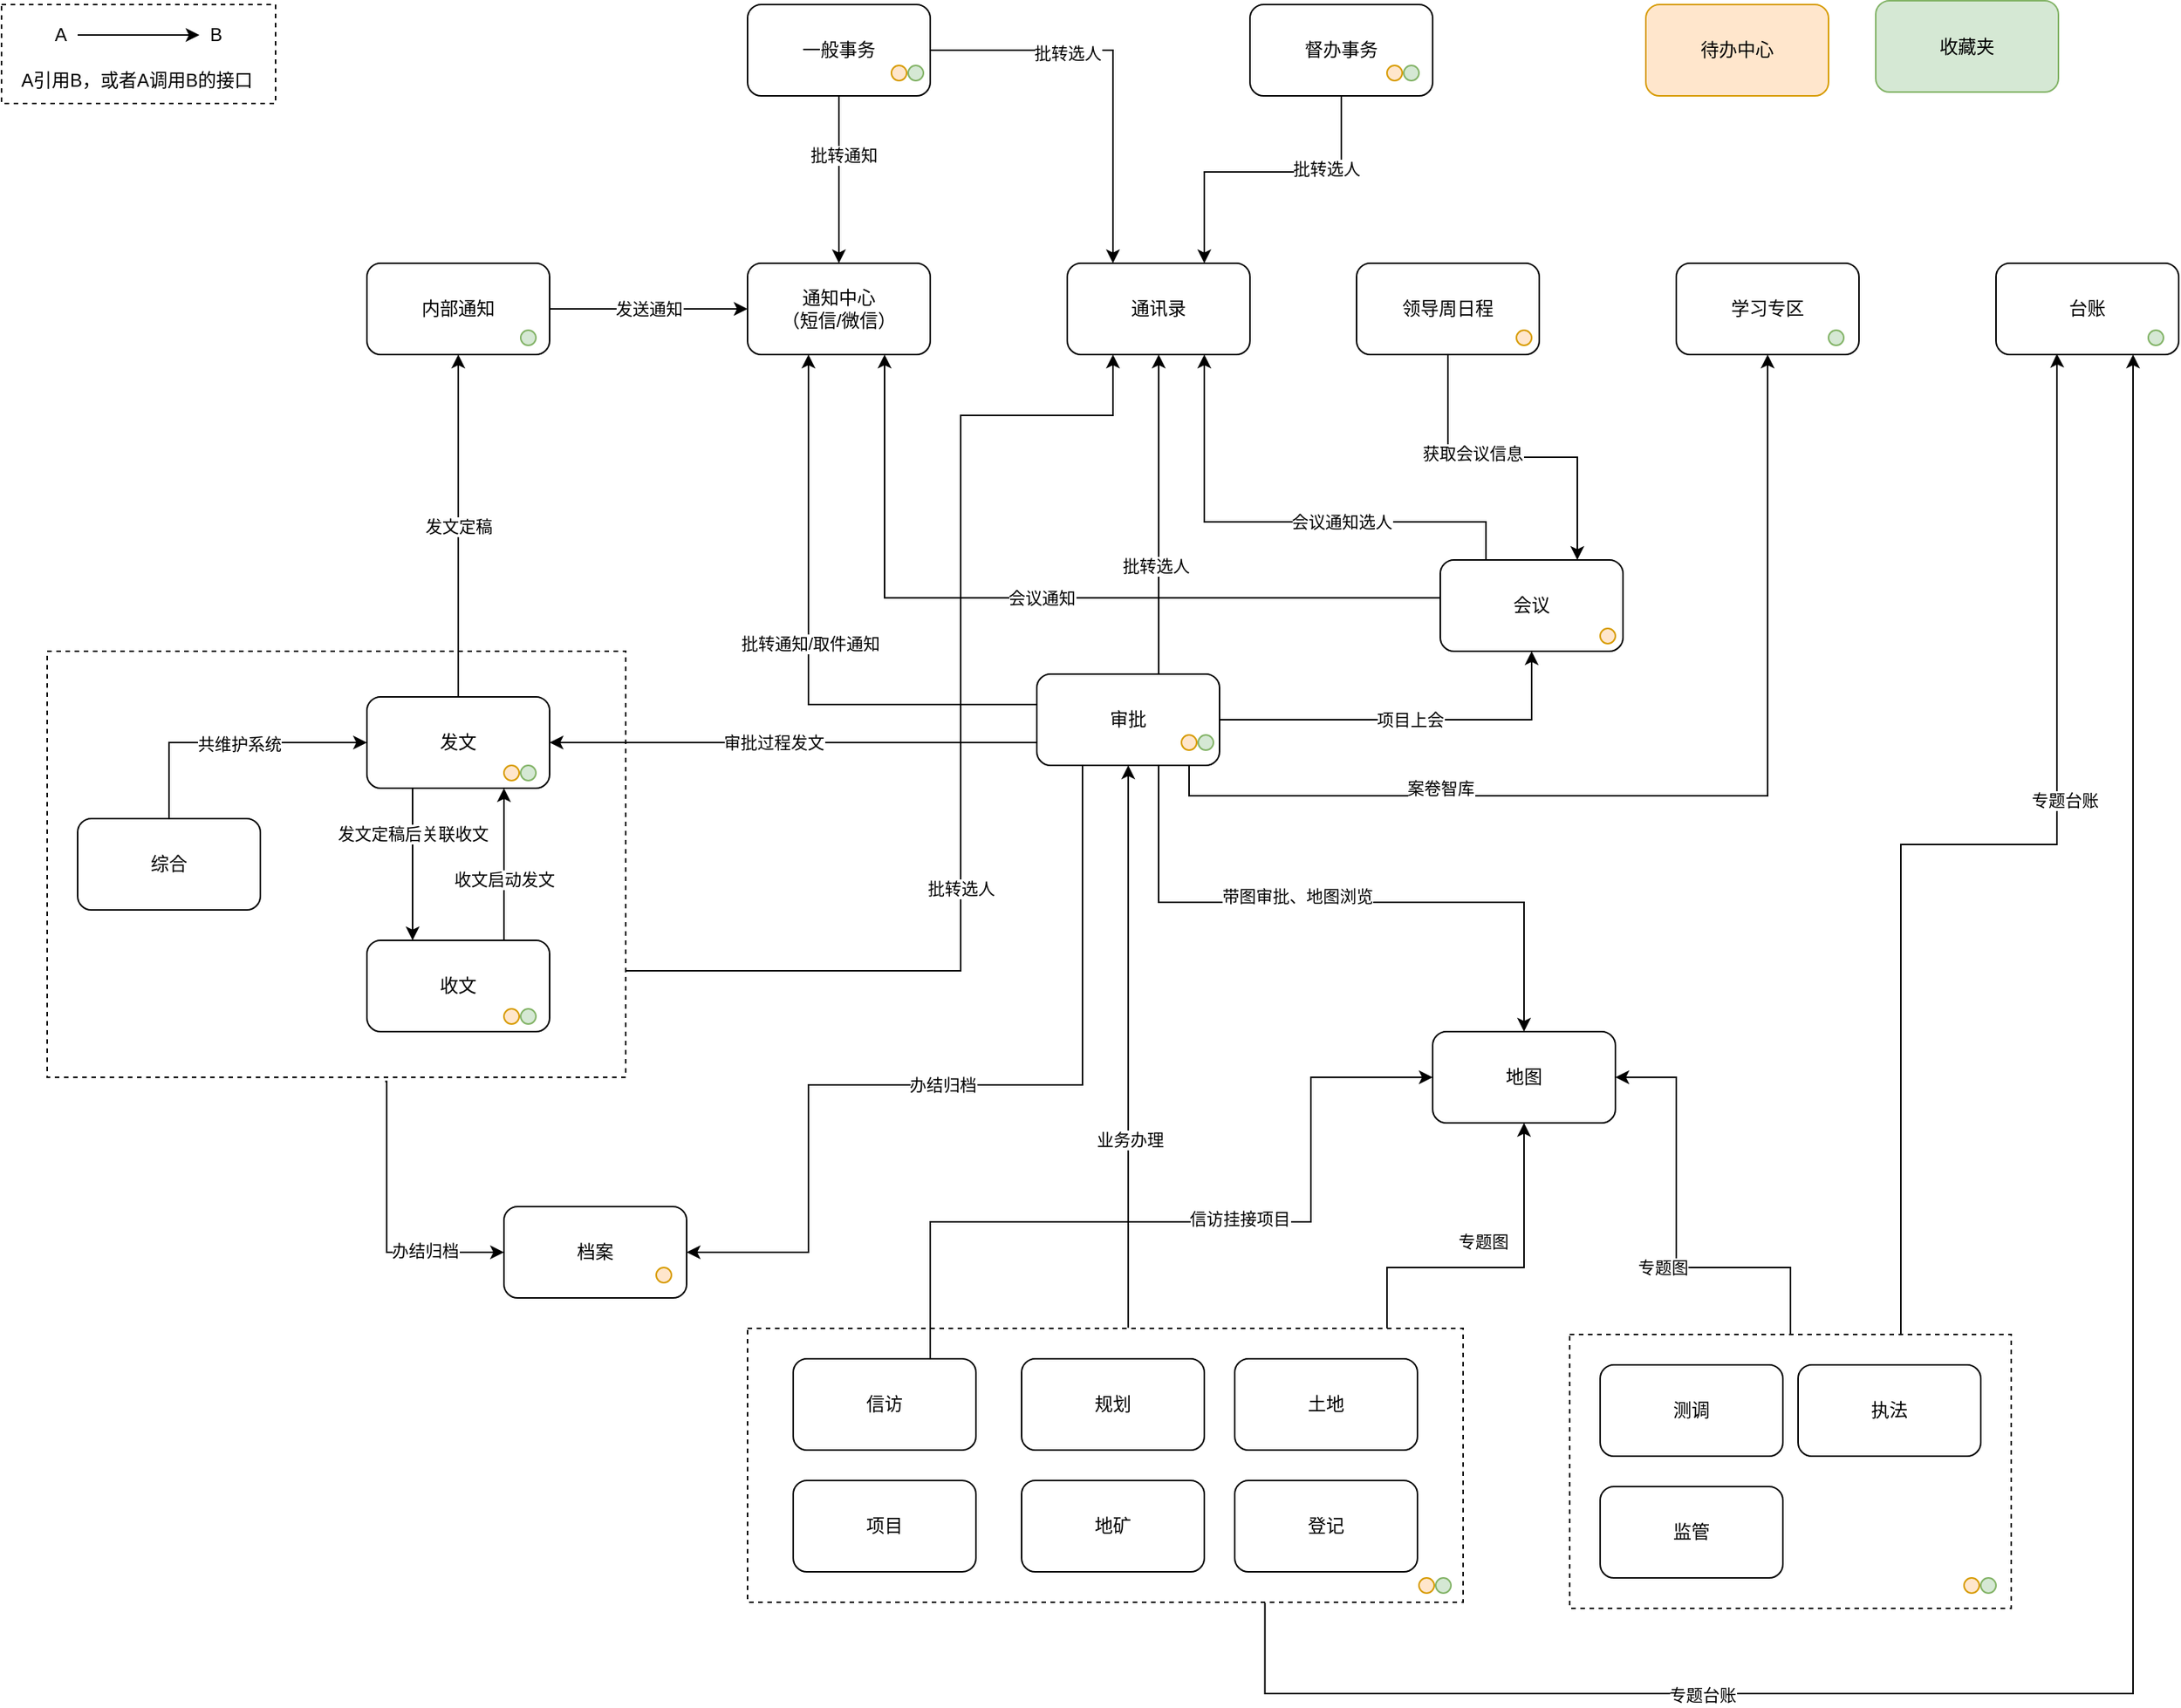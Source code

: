 <mxfile version="20.2.7" type="github">
  <diagram id="lFj56GWqkKB7L1kMhn9B" name="第 1 页">
    <mxGraphModel dx="1778" dy="2163" grid="1" gridSize="10" guides="1" tooltips="1" connect="1" arrows="1" fold="1" page="1" pageScale="1" pageWidth="1654" pageHeight="1169" math="0" shadow="0">
      <root>
        <mxCell id="0" />
        <mxCell id="1" parent="0" />
        <mxCell id="_zRB16z99-tlWJZlGZC0-144" value="" style="rounded=0;whiteSpace=wrap;html=1;dashed=1;" vertex="1" parent="1">
          <mxGeometry x="70" y="-1140" width="180" height="65" as="geometry" />
        </mxCell>
        <mxCell id="_zRB16z99-tlWJZlGZC0-65" style="edgeStyle=orthogonalEdgeStyle;rounded=0;orthogonalLoop=1;jettySize=auto;html=1;exitX=0.75;exitY=0;exitDx=0;exitDy=0;entryX=0.333;entryY=0.992;entryDx=0;entryDy=0;entryPerimeter=0;" edge="1" parent="1" source="_zRB16z99-tlWJZlGZC0-62" target="_zRB16z99-tlWJZlGZC0-40">
          <mxGeometry relative="1" as="geometry">
            <Array as="points">
              <mxPoint x="1318" y="-588" />
              <mxPoint x="1420" y="-588" />
              <mxPoint x="1420" y="-909" />
            </Array>
          </mxGeometry>
        </mxCell>
        <mxCell id="_zRB16z99-tlWJZlGZC0-77" value="专题台账" style="edgeLabel;html=1;align=center;verticalAlign=middle;resizable=0;points=[];" vertex="1" connectable="0" parent="_zRB16z99-tlWJZlGZC0-65">
          <mxGeometry x="0.216" y="-5" relative="1" as="geometry">
            <mxPoint as="offset" />
          </mxGeometry>
        </mxCell>
        <mxCell id="_zRB16z99-tlWJZlGZC0-67" style="edgeStyle=orthogonalEdgeStyle;rounded=0;orthogonalLoop=1;jettySize=auto;html=1;entryX=1;entryY=0.5;entryDx=0;entryDy=0;" edge="1" parent="1" source="_zRB16z99-tlWJZlGZC0-62" target="_zRB16z99-tlWJZlGZC0-41">
          <mxGeometry relative="1" as="geometry">
            <Array as="points">
              <mxPoint x="1245" y="-310" />
              <mxPoint x="1170" y="-310" />
              <mxPoint x="1170" y="-435" />
            </Array>
          </mxGeometry>
        </mxCell>
        <mxCell id="_zRB16z99-tlWJZlGZC0-76" value="专题图" style="edgeLabel;html=1;align=center;verticalAlign=middle;resizable=0;points=[];" vertex="1" connectable="0" parent="_zRB16z99-tlWJZlGZC0-67">
          <mxGeometry x="-0.472" y="-4" relative="1" as="geometry">
            <mxPoint x="-53" y="4" as="offset" />
          </mxGeometry>
        </mxCell>
        <mxCell id="_zRB16z99-tlWJZlGZC0-62" value="" style="rounded=0;whiteSpace=wrap;html=1;dashed=1;" vertex="1" parent="1">
          <mxGeometry x="1100" y="-266" width="290" height="180" as="geometry" />
        </mxCell>
        <mxCell id="_zRB16z99-tlWJZlGZC0-63" style="edgeStyle=orthogonalEdgeStyle;rounded=0;orthogonalLoop=1;jettySize=auto;html=1;exitX=0.532;exitY=-0.002;exitDx=0;exitDy=0;exitPerimeter=0;" edge="1" parent="1" source="_zRB16z99-tlWJZlGZC0-61" target="_zRB16z99-tlWJZlGZC0-11">
          <mxGeometry relative="1" as="geometry">
            <Array as="points" />
          </mxGeometry>
        </mxCell>
        <mxCell id="_zRB16z99-tlWJZlGZC0-70" value="业务办理" style="edgeLabel;html=1;align=center;verticalAlign=middle;resizable=0;points=[];" vertex="1" connectable="0" parent="_zRB16z99-tlWJZlGZC0-63">
          <mxGeometry x="-0.33" y="-1" relative="1" as="geometry">
            <mxPoint as="offset" />
          </mxGeometry>
        </mxCell>
        <mxCell id="_zRB16z99-tlWJZlGZC0-64" style="edgeStyle=orthogonalEdgeStyle;rounded=0;orthogonalLoop=1;jettySize=auto;html=1;entryX=0.75;entryY=1;entryDx=0;entryDy=0;exitX=0.723;exitY=1.002;exitDx=0;exitDy=0;exitPerimeter=0;" edge="1" parent="1" source="_zRB16z99-tlWJZlGZC0-61" target="_zRB16z99-tlWJZlGZC0-40">
          <mxGeometry relative="1" as="geometry">
            <mxPoint x="900" y="-271" as="sourcePoint" />
            <Array as="points">
              <mxPoint x="900" y="-30" />
              <mxPoint x="1470" y="-30" />
            </Array>
          </mxGeometry>
        </mxCell>
        <mxCell id="_zRB16z99-tlWJZlGZC0-71" value="专题台账" style="edgeLabel;html=1;align=center;verticalAlign=middle;resizable=0;points=[];" vertex="1" connectable="0" parent="_zRB16z99-tlWJZlGZC0-64">
          <mxGeometry x="-0.541" y="-1" relative="1" as="geometry">
            <mxPoint as="offset" />
          </mxGeometry>
        </mxCell>
        <mxCell id="_zRB16z99-tlWJZlGZC0-78" style="edgeStyle=orthogonalEdgeStyle;rounded=0;orthogonalLoop=1;jettySize=auto;html=1;entryX=0.5;entryY=1;entryDx=0;entryDy=0;" edge="1" parent="1" source="_zRB16z99-tlWJZlGZC0-61" target="_zRB16z99-tlWJZlGZC0-41">
          <mxGeometry relative="1" as="geometry">
            <Array as="points">
              <mxPoint x="980" y="-310" />
              <mxPoint x="1070" y="-310" />
            </Array>
          </mxGeometry>
        </mxCell>
        <mxCell id="_zRB16z99-tlWJZlGZC0-79" value="专题图" style="edgeLabel;html=1;align=center;verticalAlign=middle;resizable=0;points=[];" vertex="1" connectable="0" parent="_zRB16z99-tlWJZlGZC0-78">
          <mxGeometry x="0.318" y="1" relative="1" as="geometry">
            <mxPoint x="-26" y="1" as="offset" />
          </mxGeometry>
        </mxCell>
        <mxCell id="_zRB16z99-tlWJZlGZC0-61" value="" style="rounded=0;whiteSpace=wrap;html=1;dashed=1;" vertex="1" parent="1">
          <mxGeometry x="560" y="-270" width="470" height="180" as="geometry" />
        </mxCell>
        <mxCell id="_zRB16z99-tlWJZlGZC0-24" style="edgeStyle=orthogonalEdgeStyle;rounded=0;orthogonalLoop=1;jettySize=auto;html=1;exitX=0.584;exitY=1.01;exitDx=0;exitDy=0;entryX=0;entryY=0.5;entryDx=0;entryDy=0;exitPerimeter=0;" edge="1" parent="1" source="_zRB16z99-tlWJZlGZC0-23" target="_zRB16z99-tlWJZlGZC0-14">
          <mxGeometry relative="1" as="geometry">
            <Array as="points">
              <mxPoint x="323" y="-320" />
            </Array>
          </mxGeometry>
        </mxCell>
        <mxCell id="_zRB16z99-tlWJZlGZC0-25" value="办结归档" style="edgeLabel;html=1;align=center;verticalAlign=middle;resizable=0;points=[];" vertex="1" connectable="0" parent="_zRB16z99-tlWJZlGZC0-24">
          <mxGeometry x="0.456" y="1" relative="1" as="geometry">
            <mxPoint as="offset" />
          </mxGeometry>
        </mxCell>
        <mxCell id="_zRB16z99-tlWJZlGZC0-36" style="edgeStyle=orthogonalEdgeStyle;rounded=0;orthogonalLoop=1;jettySize=auto;html=1;exitX=1;exitY=0.75;exitDx=0;exitDy=0;entryX=0.25;entryY=1;entryDx=0;entryDy=0;" edge="1" parent="1" source="_zRB16z99-tlWJZlGZC0-23" target="_zRB16z99-tlWJZlGZC0-28">
          <mxGeometry relative="1" as="geometry">
            <Array as="points">
              <mxPoint x="700" y="-505" />
              <mxPoint x="700" y="-870" />
              <mxPoint x="800" y="-870" />
            </Array>
          </mxGeometry>
        </mxCell>
        <mxCell id="_zRB16z99-tlWJZlGZC0-37" value="批转选人" style="edgeLabel;html=1;align=center;verticalAlign=middle;resizable=0;points=[];" vertex="1" connectable="0" parent="_zRB16z99-tlWJZlGZC0-36">
          <mxGeometry x="-0.038" y="-1" relative="1" as="geometry">
            <mxPoint x="-1" y="74" as="offset" />
          </mxGeometry>
        </mxCell>
        <mxCell id="_zRB16z99-tlWJZlGZC0-23" value="" style="rounded=0;whiteSpace=wrap;html=1;dashed=1;" vertex="1" parent="1">
          <mxGeometry x="100" y="-715" width="380" height="280" as="geometry" />
        </mxCell>
        <mxCell id="_zRB16z99-tlWJZlGZC0-9" value="发送通知" style="rounded=0;orthogonalLoop=1;jettySize=auto;html=1;exitX=1;exitY=0.5;exitDx=0;exitDy=0;entryX=0;entryY=0.5;entryDx=0;entryDy=0;edgeStyle=orthogonalEdgeStyle;" edge="1" parent="1" source="_zRB16z99-tlWJZlGZC0-1" target="_zRB16z99-tlWJZlGZC0-7">
          <mxGeometry relative="1" as="geometry" />
        </mxCell>
        <mxCell id="_zRB16z99-tlWJZlGZC0-1" value="内部通知" style="rounded=1;whiteSpace=wrap;html=1;" vertex="1" parent="1">
          <mxGeometry x="310" y="-970" width="120" height="60" as="geometry" />
        </mxCell>
        <mxCell id="_zRB16z99-tlWJZlGZC0-3" value="发文定稿" style="edgeStyle=orthogonalEdgeStyle;rounded=0;orthogonalLoop=1;jettySize=auto;html=1;entryX=0.5;entryY=1;entryDx=0;entryDy=0;" edge="1" parent="1" source="_zRB16z99-tlWJZlGZC0-2" target="_zRB16z99-tlWJZlGZC0-1">
          <mxGeometry relative="1" as="geometry" />
        </mxCell>
        <mxCell id="_zRB16z99-tlWJZlGZC0-6" value="发文定稿后关联收文" style="edgeStyle=orthogonalEdgeStyle;rounded=0;orthogonalLoop=1;jettySize=auto;html=1;exitX=0.25;exitY=1;exitDx=0;exitDy=0;entryX=0.25;entryY=0;entryDx=0;entryDy=0;" edge="1" parent="1" source="_zRB16z99-tlWJZlGZC0-2" target="_zRB16z99-tlWJZlGZC0-4">
          <mxGeometry x="-0.4" relative="1" as="geometry">
            <mxPoint as="offset" />
          </mxGeometry>
        </mxCell>
        <mxCell id="_zRB16z99-tlWJZlGZC0-2" value="发文" style="rounded=1;whiteSpace=wrap;html=1;" vertex="1" parent="1">
          <mxGeometry x="310" y="-685" width="120" height="60" as="geometry" />
        </mxCell>
        <mxCell id="_zRB16z99-tlWJZlGZC0-5" value="收文启动发文" style="edgeStyle=orthogonalEdgeStyle;rounded=0;orthogonalLoop=1;jettySize=auto;html=1;entryX=0.75;entryY=1;entryDx=0;entryDy=0;exitX=0.75;exitY=0;exitDx=0;exitDy=0;" edge="1" parent="1" source="_zRB16z99-tlWJZlGZC0-4" target="_zRB16z99-tlWJZlGZC0-2">
          <mxGeometry x="-0.2" relative="1" as="geometry">
            <Array as="points">
              <mxPoint x="400" y="-555" />
              <mxPoint x="400" y="-555" />
            </Array>
            <mxPoint as="offset" />
          </mxGeometry>
        </mxCell>
        <mxCell id="_zRB16z99-tlWJZlGZC0-4" value="收文" style="rounded=1;whiteSpace=wrap;html=1;" vertex="1" parent="1">
          <mxGeometry x="310" y="-525" width="120" height="60" as="geometry" />
        </mxCell>
        <mxCell id="_zRB16z99-tlWJZlGZC0-7" value="通知中心&lt;br&gt;（短信/微信）" style="rounded=1;whiteSpace=wrap;html=1;" vertex="1" parent="1">
          <mxGeometry x="560" y="-970" width="120" height="60" as="geometry" />
        </mxCell>
        <mxCell id="_zRB16z99-tlWJZlGZC0-10" value="会议通知" style="edgeStyle=orthogonalEdgeStyle;rounded=0;orthogonalLoop=1;jettySize=auto;html=1;exitX=0;exitY=0.415;exitDx=0;exitDy=0;exitPerimeter=0;" edge="1" parent="1" source="_zRB16z99-tlWJZlGZC0-8">
          <mxGeometry relative="1" as="geometry">
            <mxPoint x="650" y="-910" as="targetPoint" />
            <Array as="points">
              <mxPoint x="650" y="-750" />
            </Array>
          </mxGeometry>
        </mxCell>
        <mxCell id="_zRB16z99-tlWJZlGZC0-31" style="edgeStyle=orthogonalEdgeStyle;rounded=0;orthogonalLoop=1;jettySize=auto;html=1;exitX=0.25;exitY=0;exitDx=0;exitDy=0;" edge="1" parent="1" source="_zRB16z99-tlWJZlGZC0-8" target="_zRB16z99-tlWJZlGZC0-28">
          <mxGeometry relative="1" as="geometry">
            <Array as="points">
              <mxPoint x="1045" y="-800" />
              <mxPoint x="860" y="-800" />
            </Array>
          </mxGeometry>
        </mxCell>
        <mxCell id="_zRB16z99-tlWJZlGZC0-32" value="会议通知选人" style="edgeLabel;html=1;align=center;verticalAlign=middle;resizable=0;points=[];" vertex="1" connectable="0" parent="_zRB16z99-tlWJZlGZC0-31">
          <mxGeometry x="-0.529" y="-5" relative="1" as="geometry">
            <mxPoint x="-45" y="5" as="offset" />
          </mxGeometry>
        </mxCell>
        <mxCell id="_zRB16z99-tlWJZlGZC0-8" value="会议" style="rounded=1;whiteSpace=wrap;html=1;" vertex="1" parent="1">
          <mxGeometry x="1015" y="-775" width="120" height="60" as="geometry" />
        </mxCell>
        <mxCell id="_zRB16z99-tlWJZlGZC0-15" value="项目上会" style="edgeStyle=orthogonalEdgeStyle;rounded=0;orthogonalLoop=1;jettySize=auto;html=1;entryX=0.5;entryY=1;entryDx=0;entryDy=0;" edge="1" parent="1" source="_zRB16z99-tlWJZlGZC0-11" target="_zRB16z99-tlWJZlGZC0-8">
          <mxGeometry relative="1" as="geometry" />
        </mxCell>
        <mxCell id="_zRB16z99-tlWJZlGZC0-16" style="edgeStyle=orthogonalEdgeStyle;rounded=0;orthogonalLoop=1;jettySize=auto;html=1;" edge="1" parent="1" source="_zRB16z99-tlWJZlGZC0-11" target="_zRB16z99-tlWJZlGZC0-7">
          <mxGeometry relative="1" as="geometry">
            <mxPoint x="590" y="-910" as="targetPoint" />
            <Array as="points">
              <mxPoint x="600" y="-680" />
            </Array>
          </mxGeometry>
        </mxCell>
        <mxCell id="_zRB16z99-tlWJZlGZC0-19" value="批转通知/取件通知" style="edgeLabel;html=1;align=center;verticalAlign=middle;resizable=0;points=[];" vertex="1" connectable="0" parent="_zRB16z99-tlWJZlGZC0-16">
          <mxGeometry y="-1" relative="1" as="geometry">
            <mxPoint as="offset" />
          </mxGeometry>
        </mxCell>
        <mxCell id="_zRB16z99-tlWJZlGZC0-22" style="edgeStyle=orthogonalEdgeStyle;rounded=0;orthogonalLoop=1;jettySize=auto;html=1;exitX=0;exitY=0.75;exitDx=0;exitDy=0;" edge="1" parent="1" source="_zRB16z99-tlWJZlGZC0-11" target="_zRB16z99-tlWJZlGZC0-2">
          <mxGeometry relative="1" as="geometry">
            <Array as="points" />
          </mxGeometry>
        </mxCell>
        <mxCell id="_zRB16z99-tlWJZlGZC0-27" value="审批过程发文" style="edgeLabel;html=1;align=center;verticalAlign=middle;resizable=0;points=[];" vertex="1" connectable="0" parent="_zRB16z99-tlWJZlGZC0-22">
          <mxGeometry x="0.335" y="2" relative="1" as="geometry">
            <mxPoint x="40" y="-2" as="offset" />
          </mxGeometry>
        </mxCell>
        <mxCell id="_zRB16z99-tlWJZlGZC0-29" style="edgeStyle=orthogonalEdgeStyle;rounded=0;orthogonalLoop=1;jettySize=auto;html=1;exitX=0.667;exitY=-0.009;exitDx=0;exitDy=0;exitPerimeter=0;" edge="1" parent="1" source="_zRB16z99-tlWJZlGZC0-11" target="_zRB16z99-tlWJZlGZC0-28">
          <mxGeometry relative="1" as="geometry">
            <Array as="points" />
          </mxGeometry>
        </mxCell>
        <mxCell id="_zRB16z99-tlWJZlGZC0-30" value="批转选人" style="edgeLabel;html=1;align=center;verticalAlign=middle;resizable=0;points=[];" vertex="1" connectable="0" parent="_zRB16z99-tlWJZlGZC0-29">
          <mxGeometry x="-0.32" y="2" relative="1" as="geometry">
            <mxPoint as="offset" />
          </mxGeometry>
        </mxCell>
        <mxCell id="_zRB16z99-tlWJZlGZC0-43" style="edgeStyle=orthogonalEdgeStyle;rounded=0;orthogonalLoop=1;jettySize=auto;html=1;exitX=0.75;exitY=1;exitDx=0;exitDy=0;entryX=0.5;entryY=0;entryDx=0;entryDy=0;" edge="1" parent="1" source="_zRB16z99-tlWJZlGZC0-11" target="_zRB16z99-tlWJZlGZC0-41">
          <mxGeometry relative="1" as="geometry">
            <Array as="points">
              <mxPoint x="830" y="-640" />
              <mxPoint x="830" y="-550" />
              <mxPoint x="1070" y="-550" />
            </Array>
          </mxGeometry>
        </mxCell>
        <mxCell id="_zRB16z99-tlWJZlGZC0-44" value="带图审批、地图浏览" style="edgeLabel;html=1;align=center;verticalAlign=middle;resizable=0;points=[];" vertex="1" connectable="0" parent="_zRB16z99-tlWJZlGZC0-43">
          <mxGeometry x="-0.102" y="4" relative="1" as="geometry">
            <mxPoint as="offset" />
          </mxGeometry>
        </mxCell>
        <mxCell id="_zRB16z99-tlWJZlGZC0-74" style="edgeStyle=orthogonalEdgeStyle;rounded=0;orthogonalLoop=1;jettySize=auto;html=1;exitX=0.25;exitY=1;exitDx=0;exitDy=0;entryX=1;entryY=0.5;entryDx=0;entryDy=0;" edge="1" parent="1" source="_zRB16z99-tlWJZlGZC0-11" target="_zRB16z99-tlWJZlGZC0-14">
          <mxGeometry relative="1" as="geometry">
            <Array as="points">
              <mxPoint x="780" y="-430" />
              <mxPoint x="600" y="-430" />
              <mxPoint x="600" y="-320" />
            </Array>
          </mxGeometry>
        </mxCell>
        <mxCell id="_zRB16z99-tlWJZlGZC0-75" value="办结归档" style="edgeLabel;html=1;align=center;verticalAlign=middle;resizable=0;points=[];" vertex="1" connectable="0" parent="_zRB16z99-tlWJZlGZC0-74">
          <mxGeometry x="0.042" relative="1" as="geometry">
            <mxPoint as="offset" />
          </mxGeometry>
        </mxCell>
        <mxCell id="_zRB16z99-tlWJZlGZC0-122" style="edgeStyle=orthogonalEdgeStyle;rounded=0;orthogonalLoop=1;jettySize=auto;html=1;exitX=0.75;exitY=1;exitDx=0;exitDy=0;entryX=0.5;entryY=1;entryDx=0;entryDy=0;" edge="1" parent="1" source="_zRB16z99-tlWJZlGZC0-11" target="_zRB16z99-tlWJZlGZC0-45">
          <mxGeometry relative="1" as="geometry">
            <Array as="points">
              <mxPoint x="850" y="-640" />
              <mxPoint x="850" y="-620" />
              <mxPoint x="1230" y="-620" />
            </Array>
          </mxGeometry>
        </mxCell>
        <mxCell id="_zRB16z99-tlWJZlGZC0-123" value="案卷智库" style="edgeLabel;html=1;align=center;verticalAlign=middle;resizable=0;points=[];" vertex="1" connectable="0" parent="_zRB16z99-tlWJZlGZC0-122">
          <mxGeometry x="-0.443" y="-4" relative="1" as="geometry">
            <mxPoint y="-9" as="offset" />
          </mxGeometry>
        </mxCell>
        <mxCell id="_zRB16z99-tlWJZlGZC0-11" value="审批" style="rounded=1;whiteSpace=wrap;html=1;" vertex="1" parent="1">
          <mxGeometry x="750" y="-700" width="120" height="60" as="geometry" />
        </mxCell>
        <mxCell id="_zRB16z99-tlWJZlGZC0-17" style="edgeStyle=orthogonalEdgeStyle;rounded=0;orthogonalLoop=1;jettySize=auto;html=1;exitX=0.5;exitY=1;exitDx=0;exitDy=0;" edge="1" parent="1" source="_zRB16z99-tlWJZlGZC0-12" target="_zRB16z99-tlWJZlGZC0-7">
          <mxGeometry relative="1" as="geometry">
            <mxPoint x="730" y="-730" as="targetPoint" />
          </mxGeometry>
        </mxCell>
        <mxCell id="_zRB16z99-tlWJZlGZC0-18" value="批转通知" style="edgeLabel;html=1;align=center;verticalAlign=middle;resizable=0;points=[];" vertex="1" connectable="0" parent="_zRB16z99-tlWJZlGZC0-17">
          <mxGeometry x="-0.296" y="3" relative="1" as="geometry">
            <mxPoint as="offset" />
          </mxGeometry>
        </mxCell>
        <mxCell id="_zRB16z99-tlWJZlGZC0-33" style="edgeStyle=orthogonalEdgeStyle;rounded=0;orthogonalLoop=1;jettySize=auto;html=1;" edge="1" parent="1" target="_zRB16z99-tlWJZlGZC0-28">
          <mxGeometry relative="1" as="geometry">
            <mxPoint x="680" y="-1110" as="sourcePoint" />
            <Array as="points">
              <mxPoint x="800" y="-1110" />
            </Array>
          </mxGeometry>
        </mxCell>
        <mxCell id="_zRB16z99-tlWJZlGZC0-34" value="批转选人" style="edgeLabel;html=1;align=center;verticalAlign=middle;resizable=0;points=[];" vertex="1" connectable="0" parent="_zRB16z99-tlWJZlGZC0-33">
          <mxGeometry x="-0.308" y="-2" relative="1" as="geometry">
            <mxPoint as="offset" />
          </mxGeometry>
        </mxCell>
        <mxCell id="_zRB16z99-tlWJZlGZC0-12" value="一般事务" style="rounded=1;whiteSpace=wrap;html=1;" vertex="1" parent="1">
          <mxGeometry x="560" y="-1140" width="120" height="60" as="geometry" />
        </mxCell>
        <mxCell id="_zRB16z99-tlWJZlGZC0-38" style="edgeStyle=orthogonalEdgeStyle;rounded=0;orthogonalLoop=1;jettySize=auto;html=1;" edge="1" parent="1" source="_zRB16z99-tlWJZlGZC0-13" target="_zRB16z99-tlWJZlGZC0-28">
          <mxGeometry relative="1" as="geometry">
            <Array as="points">
              <mxPoint x="950" y="-1030" />
              <mxPoint x="860" y="-1030" />
            </Array>
          </mxGeometry>
        </mxCell>
        <mxCell id="_zRB16z99-tlWJZlGZC0-39" value="批转选人" style="edgeLabel;html=1;align=center;verticalAlign=middle;resizable=0;points=[];" vertex="1" connectable="0" parent="_zRB16z99-tlWJZlGZC0-38">
          <mxGeometry x="-0.395" y="-2" relative="1" as="geometry">
            <mxPoint as="offset" />
          </mxGeometry>
        </mxCell>
        <mxCell id="_zRB16z99-tlWJZlGZC0-13" value="督办事务" style="rounded=1;whiteSpace=wrap;html=1;" vertex="1" parent="1">
          <mxGeometry x="890" y="-1140" width="120" height="60" as="geometry" />
        </mxCell>
        <mxCell id="_zRB16z99-tlWJZlGZC0-14" value="档案" style="rounded=1;whiteSpace=wrap;html=1;" vertex="1" parent="1">
          <mxGeometry x="400" y="-350" width="120" height="60" as="geometry" />
        </mxCell>
        <mxCell id="_zRB16z99-tlWJZlGZC0-28" value="通讯录" style="rounded=1;whiteSpace=wrap;html=1;" vertex="1" parent="1">
          <mxGeometry x="770" y="-970" width="120" height="60" as="geometry" />
        </mxCell>
        <mxCell id="_zRB16z99-tlWJZlGZC0-40" value="台账" style="rounded=1;whiteSpace=wrap;html=1;" vertex="1" parent="1">
          <mxGeometry x="1380" y="-970" width="120" height="60" as="geometry" />
        </mxCell>
        <mxCell id="_zRB16z99-tlWJZlGZC0-41" value="地图" style="rounded=1;whiteSpace=wrap;html=1;" vertex="1" parent="1">
          <mxGeometry x="1010" y="-465" width="120" height="60" as="geometry" />
        </mxCell>
        <mxCell id="_zRB16z99-tlWJZlGZC0-133" style="edgeStyle=orthogonalEdgeStyle;rounded=0;orthogonalLoop=1;jettySize=auto;html=1;exitX=0.75;exitY=0;exitDx=0;exitDy=0;" edge="1" parent="1" source="_zRB16z99-tlWJZlGZC0-42" target="_zRB16z99-tlWJZlGZC0-41">
          <mxGeometry relative="1" as="geometry">
            <Array as="points">
              <mxPoint x="680" y="-340" />
              <mxPoint x="930" y="-340" />
              <mxPoint x="930" y="-435" />
            </Array>
          </mxGeometry>
        </mxCell>
        <mxCell id="_zRB16z99-tlWJZlGZC0-134" value="信访挂接项目" style="edgeLabel;html=1;align=center;verticalAlign=middle;resizable=0;points=[];" vertex="1" connectable="0" parent="_zRB16z99-tlWJZlGZC0-133">
          <mxGeometry x="0.137" y="2" relative="1" as="geometry">
            <mxPoint as="offset" />
          </mxGeometry>
        </mxCell>
        <mxCell id="_zRB16z99-tlWJZlGZC0-42" value="信访" style="rounded=1;whiteSpace=wrap;html=1;" vertex="1" parent="1">
          <mxGeometry x="590" y="-250" width="120" height="60" as="geometry" />
        </mxCell>
        <mxCell id="_zRB16z99-tlWJZlGZC0-45" value="学习专区" style="rounded=1;whiteSpace=wrap;html=1;" vertex="1" parent="1">
          <mxGeometry x="1170" y="-970" width="120" height="60" as="geometry" />
        </mxCell>
        <mxCell id="_zRB16z99-tlWJZlGZC0-131" style="edgeStyle=orthogonalEdgeStyle;rounded=0;orthogonalLoop=1;jettySize=auto;html=1;exitX=0.5;exitY=1;exitDx=0;exitDy=0;entryX=0.75;entryY=0;entryDx=0;entryDy=0;" edge="1" parent="1" source="_zRB16z99-tlWJZlGZC0-46" target="_zRB16z99-tlWJZlGZC0-8">
          <mxGeometry relative="1" as="geometry" />
        </mxCell>
        <mxCell id="_zRB16z99-tlWJZlGZC0-132" value="获取会议信息" style="edgeLabel;html=1;align=center;verticalAlign=middle;resizable=0;points=[];" vertex="1" connectable="0" parent="_zRB16z99-tlWJZlGZC0-131">
          <mxGeometry x="-0.247" y="3" relative="1" as="geometry">
            <mxPoint as="offset" />
          </mxGeometry>
        </mxCell>
        <mxCell id="_zRB16z99-tlWJZlGZC0-46" value="领导周日程" style="rounded=1;whiteSpace=wrap;html=1;" vertex="1" parent="1">
          <mxGeometry x="960" y="-970" width="120" height="60" as="geometry" />
        </mxCell>
        <mxCell id="_zRB16z99-tlWJZlGZC0-49" value="收藏夹" style="rounded=1;whiteSpace=wrap;html=1;fillColor=#d5e8d4;strokeColor=#82b366;" vertex="1" parent="1">
          <mxGeometry x="1301" y="-1142.5" width="120" height="60" as="geometry" />
        </mxCell>
        <mxCell id="_zRB16z99-tlWJZlGZC0-50" value="待办中心" style="rounded=1;whiteSpace=wrap;html=1;fillColor=#ffe6cc;strokeColor=#d79b00;" vertex="1" parent="1">
          <mxGeometry x="1150" y="-1140" width="120" height="60" as="geometry" />
        </mxCell>
        <mxCell id="_zRB16z99-tlWJZlGZC0-53" value="规划" style="rounded=1;whiteSpace=wrap;html=1;" vertex="1" parent="1">
          <mxGeometry x="740" y="-250" width="120" height="60" as="geometry" />
        </mxCell>
        <mxCell id="_zRB16z99-tlWJZlGZC0-54" value="土地" style="rounded=1;whiteSpace=wrap;html=1;" vertex="1" parent="1">
          <mxGeometry x="880" y="-250" width="120" height="60" as="geometry" />
        </mxCell>
        <mxCell id="_zRB16z99-tlWJZlGZC0-55" value="项目" style="rounded=1;whiteSpace=wrap;html=1;" vertex="1" parent="1">
          <mxGeometry x="590" y="-170" width="120" height="60" as="geometry" />
        </mxCell>
        <mxCell id="_zRB16z99-tlWJZlGZC0-56" value="地矿" style="rounded=1;whiteSpace=wrap;html=1;" vertex="1" parent="1">
          <mxGeometry x="740" y="-170" width="120" height="60" as="geometry" />
        </mxCell>
        <mxCell id="_zRB16z99-tlWJZlGZC0-57" value="登记" style="rounded=1;whiteSpace=wrap;html=1;" vertex="1" parent="1">
          <mxGeometry x="880" y="-170" width="120" height="60" as="geometry" />
        </mxCell>
        <mxCell id="_zRB16z99-tlWJZlGZC0-58" value="测调" style="rounded=1;whiteSpace=wrap;html=1;" vertex="1" parent="1">
          <mxGeometry x="1120" y="-246" width="120" height="60" as="geometry" />
        </mxCell>
        <mxCell id="_zRB16z99-tlWJZlGZC0-59" value="执法" style="rounded=1;whiteSpace=wrap;html=1;" vertex="1" parent="1">
          <mxGeometry x="1250" y="-246" width="120" height="60" as="geometry" />
        </mxCell>
        <mxCell id="_zRB16z99-tlWJZlGZC0-60" value="监管" style="rounded=1;whiteSpace=wrap;html=1;" vertex="1" parent="1">
          <mxGeometry x="1120" y="-166" width="120" height="60" as="geometry" />
        </mxCell>
        <mxCell id="_zRB16z99-tlWJZlGZC0-99" value="" style="group" vertex="1" connectable="0" parent="1">
          <mxGeometry x="654.5" y="-1100" width="21" height="10" as="geometry" />
        </mxCell>
        <mxCell id="_zRB16z99-tlWJZlGZC0-100" value="" style="ellipse;whiteSpace=wrap;html=1;aspect=fixed;fillColor=#ffe6cc;strokeColor=#d79b00;" vertex="1" parent="_zRB16z99-tlWJZlGZC0-99">
          <mxGeometry width="10" height="10" as="geometry" />
        </mxCell>
        <mxCell id="_zRB16z99-tlWJZlGZC0-101" value="" style="ellipse;whiteSpace=wrap;html=1;aspect=fixed;fillColor=#d5e8d4;strokeColor=#82b366;" vertex="1" parent="_zRB16z99-tlWJZlGZC0-99">
          <mxGeometry x="11" width="10" height="10" as="geometry" />
        </mxCell>
        <mxCell id="_zRB16z99-tlWJZlGZC0-102" value="" style="group" vertex="1" connectable="0" parent="1">
          <mxGeometry x="980" y="-1100" width="21" height="10" as="geometry" />
        </mxCell>
        <mxCell id="_zRB16z99-tlWJZlGZC0-103" value="" style="ellipse;whiteSpace=wrap;html=1;aspect=fixed;fillColor=#ffe6cc;strokeColor=#d79b00;" vertex="1" parent="_zRB16z99-tlWJZlGZC0-102">
          <mxGeometry width="10" height="10" as="geometry" />
        </mxCell>
        <mxCell id="_zRB16z99-tlWJZlGZC0-104" value="" style="ellipse;whiteSpace=wrap;html=1;aspect=fixed;fillColor=#d5e8d4;strokeColor=#82b366;" vertex="1" parent="_zRB16z99-tlWJZlGZC0-102">
          <mxGeometry x="11" width="10" height="10" as="geometry" />
        </mxCell>
        <mxCell id="_zRB16z99-tlWJZlGZC0-105" value="" style="group" vertex="1" connectable="0" parent="1">
          <mxGeometry x="400" y="-640" width="21" height="10" as="geometry" />
        </mxCell>
        <mxCell id="_zRB16z99-tlWJZlGZC0-106" value="" style="ellipse;whiteSpace=wrap;html=1;aspect=fixed;fillColor=#ffe6cc;strokeColor=#d79b00;" vertex="1" parent="_zRB16z99-tlWJZlGZC0-105">
          <mxGeometry width="10" height="10" as="geometry" />
        </mxCell>
        <mxCell id="_zRB16z99-tlWJZlGZC0-107" value="" style="ellipse;whiteSpace=wrap;html=1;aspect=fixed;fillColor=#d5e8d4;strokeColor=#82b366;" vertex="1" parent="_zRB16z99-tlWJZlGZC0-105">
          <mxGeometry x="11" width="10" height="10" as="geometry" />
        </mxCell>
        <mxCell id="_zRB16z99-tlWJZlGZC0-108" value="" style="group" vertex="1" connectable="0" parent="1">
          <mxGeometry x="400" y="-480" width="21" height="10" as="geometry" />
        </mxCell>
        <mxCell id="_zRB16z99-tlWJZlGZC0-109" value="" style="ellipse;whiteSpace=wrap;html=1;aspect=fixed;fillColor=#ffe6cc;strokeColor=#d79b00;" vertex="1" parent="_zRB16z99-tlWJZlGZC0-108">
          <mxGeometry width="10" height="10" as="geometry" />
        </mxCell>
        <mxCell id="_zRB16z99-tlWJZlGZC0-110" value="" style="ellipse;whiteSpace=wrap;html=1;aspect=fixed;fillColor=#d5e8d4;strokeColor=#82b366;" vertex="1" parent="_zRB16z99-tlWJZlGZC0-108">
          <mxGeometry x="11" width="10" height="10" as="geometry" />
        </mxCell>
        <mxCell id="_zRB16z99-tlWJZlGZC0-111" value="" style="group" vertex="1" connectable="0" parent="1">
          <mxGeometry x="845" y="-660" width="21" height="10" as="geometry" />
        </mxCell>
        <mxCell id="_zRB16z99-tlWJZlGZC0-112" value="" style="ellipse;whiteSpace=wrap;html=1;aspect=fixed;fillColor=#ffe6cc;strokeColor=#d79b00;" vertex="1" parent="_zRB16z99-tlWJZlGZC0-111">
          <mxGeometry width="10" height="10" as="geometry" />
        </mxCell>
        <mxCell id="_zRB16z99-tlWJZlGZC0-113" value="" style="ellipse;whiteSpace=wrap;html=1;aspect=fixed;fillColor=#d5e8d4;strokeColor=#82b366;" vertex="1" parent="_zRB16z99-tlWJZlGZC0-111">
          <mxGeometry x="11" width="10" height="10" as="geometry" />
        </mxCell>
        <mxCell id="_zRB16z99-tlWJZlGZC0-114" value="" style="ellipse;whiteSpace=wrap;html=1;aspect=fixed;fillColor=#ffe6cc;strokeColor=#d79b00;" vertex="1" parent="1">
          <mxGeometry x="1120" y="-730" width="10" height="10" as="geometry" />
        </mxCell>
        <mxCell id="_zRB16z99-tlWJZlGZC0-116" value="" style="ellipse;whiteSpace=wrap;html=1;aspect=fixed;fillColor=#ffe6cc;strokeColor=#d79b00;" vertex="1" parent="1">
          <mxGeometry x="1065" y="-926" width="10" height="10" as="geometry" />
        </mxCell>
        <mxCell id="_zRB16z99-tlWJZlGZC0-117" value="" style="ellipse;whiteSpace=wrap;html=1;aspect=fixed;fillColor=#ffe6cc;strokeColor=#d79b00;" vertex="1" parent="1">
          <mxGeometry x="500" y="-310" width="10" height="10" as="geometry" />
        </mxCell>
        <mxCell id="_zRB16z99-tlWJZlGZC0-119" value="" style="ellipse;whiteSpace=wrap;html=1;aspect=fixed;fillColor=#d5e8d4;strokeColor=#82b366;" vertex="1" parent="1">
          <mxGeometry x="411" y="-926" width="10" height="10" as="geometry" />
        </mxCell>
        <mxCell id="_zRB16z99-tlWJZlGZC0-120" value="" style="ellipse;whiteSpace=wrap;html=1;aspect=fixed;fillColor=#d5e8d4;strokeColor=#82b366;" vertex="1" parent="1">
          <mxGeometry x="1480" y="-926" width="10" height="10" as="geometry" />
        </mxCell>
        <mxCell id="_zRB16z99-tlWJZlGZC0-121" value="" style="ellipse;whiteSpace=wrap;html=1;aspect=fixed;fillColor=#d5e8d4;strokeColor=#82b366;" vertex="1" parent="1">
          <mxGeometry x="1270" y="-926" width="10" height="10" as="geometry" />
        </mxCell>
        <mxCell id="_zRB16z99-tlWJZlGZC0-124" value="" style="group" vertex="1" connectable="0" parent="1">
          <mxGeometry x="1001" y="-106" width="21" height="10" as="geometry" />
        </mxCell>
        <mxCell id="_zRB16z99-tlWJZlGZC0-125" value="" style="ellipse;whiteSpace=wrap;html=1;aspect=fixed;fillColor=#ffe6cc;strokeColor=#d79b00;" vertex="1" parent="_zRB16z99-tlWJZlGZC0-124">
          <mxGeometry width="10" height="10" as="geometry" />
        </mxCell>
        <mxCell id="_zRB16z99-tlWJZlGZC0-126" value="" style="ellipse;whiteSpace=wrap;html=1;aspect=fixed;fillColor=#d5e8d4;strokeColor=#82b366;" vertex="1" parent="_zRB16z99-tlWJZlGZC0-124">
          <mxGeometry x="11" width="10" height="10" as="geometry" />
        </mxCell>
        <mxCell id="_zRB16z99-tlWJZlGZC0-128" value="" style="group" vertex="1" connectable="0" parent="1">
          <mxGeometry x="1359" y="-106" width="21" height="10" as="geometry" />
        </mxCell>
        <mxCell id="_zRB16z99-tlWJZlGZC0-129" value="" style="ellipse;whiteSpace=wrap;html=1;aspect=fixed;fillColor=#ffe6cc;strokeColor=#d79b00;" vertex="1" parent="_zRB16z99-tlWJZlGZC0-128">
          <mxGeometry width="10" height="10" as="geometry" />
        </mxCell>
        <mxCell id="_zRB16z99-tlWJZlGZC0-130" value="" style="ellipse;whiteSpace=wrap;html=1;aspect=fixed;fillColor=#d5e8d4;strokeColor=#82b366;" vertex="1" parent="_zRB16z99-tlWJZlGZC0-128">
          <mxGeometry x="11" width="10" height="10" as="geometry" />
        </mxCell>
        <mxCell id="_zRB16z99-tlWJZlGZC0-136" style="edgeStyle=orthogonalEdgeStyle;rounded=0;orthogonalLoop=1;jettySize=auto;html=1;exitX=0.5;exitY=0;exitDx=0;exitDy=0;entryX=0;entryY=0.5;entryDx=0;entryDy=0;" edge="1" parent="1" source="_zRB16z99-tlWJZlGZC0-135" target="_zRB16z99-tlWJZlGZC0-2">
          <mxGeometry relative="1" as="geometry" />
        </mxCell>
        <mxCell id="_zRB16z99-tlWJZlGZC0-138" value="共维护系统" style="edgeLabel;html=1;align=center;verticalAlign=middle;resizable=0;points=[];" vertex="1" connectable="0" parent="_zRB16z99-tlWJZlGZC0-136">
          <mxGeometry x="0.078" y="-1" relative="1" as="geometry">
            <mxPoint x="-1" as="offset" />
          </mxGeometry>
        </mxCell>
        <mxCell id="_zRB16z99-tlWJZlGZC0-135" value="综合" style="rounded=1;whiteSpace=wrap;html=1;" vertex="1" parent="1">
          <mxGeometry x="120" y="-605" width="120" height="60" as="geometry" />
        </mxCell>
        <mxCell id="_zRB16z99-tlWJZlGZC0-139" value="" style="endArrow=classic;html=1;rounded=0;" edge="1" parent="1">
          <mxGeometry width="50" height="50" relative="1" as="geometry">
            <mxPoint x="120" y="-1120" as="sourcePoint" />
            <mxPoint x="200" y="-1120" as="targetPoint" />
          </mxGeometry>
        </mxCell>
        <mxCell id="_zRB16z99-tlWJZlGZC0-140" value="A引用B，或者A调用B的接口" style="text;html=1;strokeColor=none;fillColor=none;align=center;verticalAlign=middle;whiteSpace=wrap;rounded=0;" vertex="1" parent="1">
          <mxGeometry x="79" y="-1100" width="160" height="20" as="geometry" />
        </mxCell>
        <mxCell id="_zRB16z99-tlWJZlGZC0-141" value="A" style="text;html=1;strokeColor=none;fillColor=none;align=center;verticalAlign=middle;whiteSpace=wrap;rounded=0;" vertex="1" parent="1">
          <mxGeometry x="79" y="-1135" width="60" height="30" as="geometry" />
        </mxCell>
        <mxCell id="_zRB16z99-tlWJZlGZC0-143" value="B" style="text;html=1;strokeColor=none;fillColor=none;align=center;verticalAlign=middle;whiteSpace=wrap;rounded=0;" vertex="1" parent="1">
          <mxGeometry x="181" y="-1135" width="60" height="30" as="geometry" />
        </mxCell>
      </root>
    </mxGraphModel>
  </diagram>
</mxfile>
